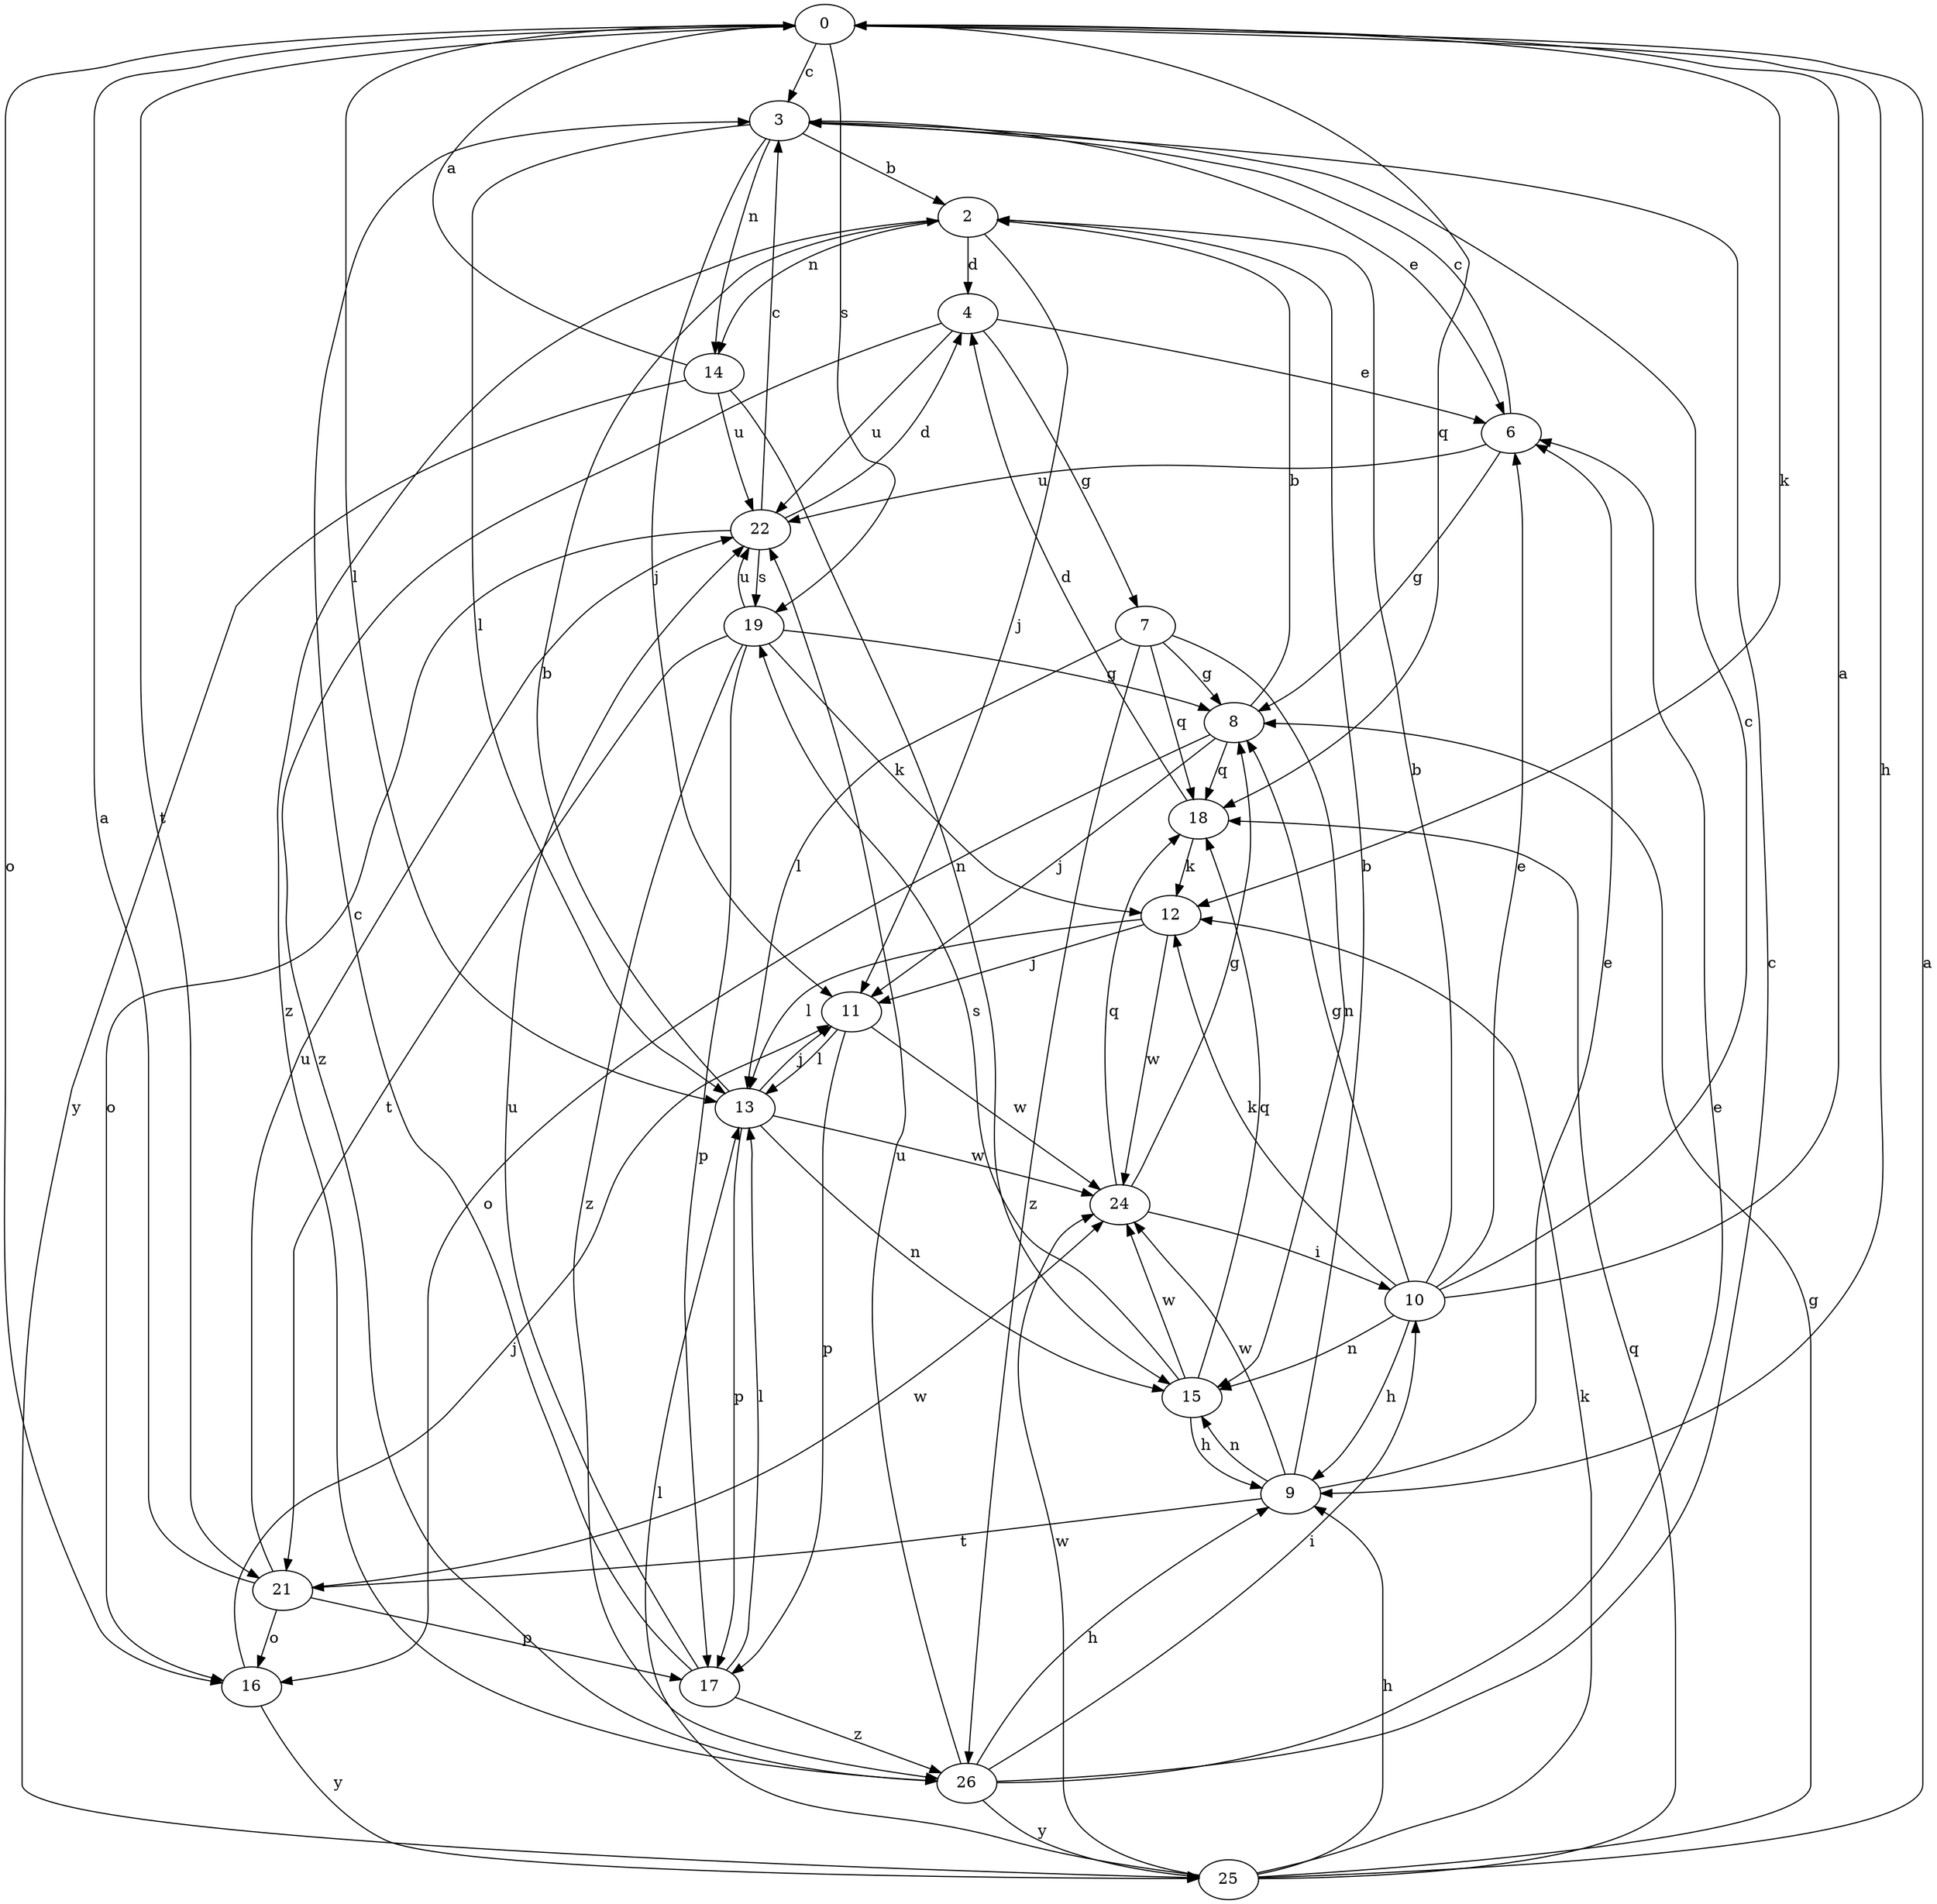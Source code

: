 strict digraph  {
0;
2;
3;
4;
6;
7;
8;
9;
10;
11;
12;
13;
14;
15;
16;
17;
18;
19;
21;
22;
24;
25;
26;
0 -> 3  [label=c];
0 -> 9  [label=h];
0 -> 12  [label=k];
0 -> 13  [label=l];
0 -> 16  [label=o];
0 -> 18  [label=q];
0 -> 19  [label=s];
0 -> 21  [label=t];
2 -> 4  [label=d];
2 -> 11  [label=j];
2 -> 14  [label=n];
2 -> 26  [label=z];
3 -> 2  [label=b];
3 -> 6  [label=e];
3 -> 11  [label=j];
3 -> 13  [label=l];
3 -> 14  [label=n];
4 -> 6  [label=e];
4 -> 7  [label=g];
4 -> 22  [label=u];
4 -> 26  [label=z];
6 -> 3  [label=c];
6 -> 8  [label=g];
6 -> 22  [label=u];
7 -> 8  [label=g];
7 -> 13  [label=l];
7 -> 15  [label=n];
7 -> 18  [label=q];
7 -> 26  [label=z];
8 -> 2  [label=b];
8 -> 11  [label=j];
8 -> 16  [label=o];
8 -> 18  [label=q];
9 -> 2  [label=b];
9 -> 6  [label=e];
9 -> 15  [label=n];
9 -> 21  [label=t];
9 -> 24  [label=w];
10 -> 0  [label=a];
10 -> 2  [label=b];
10 -> 3  [label=c];
10 -> 6  [label=e];
10 -> 8  [label=g];
10 -> 9  [label=h];
10 -> 12  [label=k];
10 -> 15  [label=n];
11 -> 13  [label=l];
11 -> 17  [label=p];
11 -> 24  [label=w];
12 -> 11  [label=j];
12 -> 13  [label=l];
12 -> 24  [label=w];
13 -> 2  [label=b];
13 -> 11  [label=j];
13 -> 15  [label=n];
13 -> 17  [label=p];
13 -> 24  [label=w];
14 -> 0  [label=a];
14 -> 15  [label=n];
14 -> 22  [label=u];
14 -> 25  [label=y];
15 -> 9  [label=h];
15 -> 18  [label=q];
15 -> 19  [label=s];
15 -> 24  [label=w];
16 -> 11  [label=j];
16 -> 25  [label=y];
17 -> 3  [label=c];
17 -> 13  [label=l];
17 -> 22  [label=u];
17 -> 26  [label=z];
18 -> 4  [label=d];
18 -> 12  [label=k];
19 -> 8  [label=g];
19 -> 12  [label=k];
19 -> 17  [label=p];
19 -> 21  [label=t];
19 -> 22  [label=u];
19 -> 26  [label=z];
21 -> 0  [label=a];
21 -> 16  [label=o];
21 -> 17  [label=p];
21 -> 22  [label=u];
21 -> 24  [label=w];
22 -> 3  [label=c];
22 -> 4  [label=d];
22 -> 16  [label=o];
22 -> 19  [label=s];
24 -> 8  [label=g];
24 -> 10  [label=i];
24 -> 18  [label=q];
25 -> 0  [label=a];
25 -> 8  [label=g];
25 -> 9  [label=h];
25 -> 12  [label=k];
25 -> 13  [label=l];
25 -> 18  [label=q];
25 -> 24  [label=w];
26 -> 3  [label=c];
26 -> 6  [label=e];
26 -> 9  [label=h];
26 -> 10  [label=i];
26 -> 22  [label=u];
26 -> 25  [label=y];
}
